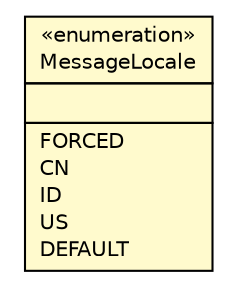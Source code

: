 #!/usr/local/bin/dot
#
# Class diagram 
# Generated by UMLGraph version R5_6-24-gf6e263 (http://www.umlgraph.org/)
#

digraph G {
	edge [fontname="Helvetica",fontsize=10,labelfontname="Helvetica",labelfontsize=10];
	node [fontname="Helvetica",fontsize=10,shape=plaintext];
	nodesep=0.25;
	ranksep=0.5;
	// top.infra.localization.MessageLocale
	c159 [label=<<table title="top.infra.localization.MessageLocale" border="0" cellborder="1" cellspacing="0" cellpadding="2" port="p" bgcolor="lemonChiffon" href="./MessageLocale.html">
		<tr><td><table border="0" cellspacing="0" cellpadding="1">
<tr><td align="center" balign="center"> &#171;enumeration&#187; </td></tr>
<tr><td align="center" balign="center"> MessageLocale </td></tr>
		</table></td></tr>
		<tr><td><table border="0" cellspacing="0" cellpadding="1">
<tr><td align="left" balign="left">  </td></tr>
		</table></td></tr>
		<tr><td><table border="0" cellspacing="0" cellpadding="1">
<tr><td align="left" balign="left"> FORCED </td></tr>
<tr><td align="left" balign="left"> CN </td></tr>
<tr><td align="left" balign="left"> ID </td></tr>
<tr><td align="left" balign="left"> US </td></tr>
<tr><td align="left" balign="left"> DEFAULT </td></tr>
		</table></td></tr>
		</table>>, URL="./MessageLocale.html", fontname="Helvetica", fontcolor="black", fontsize=10.0];
}


